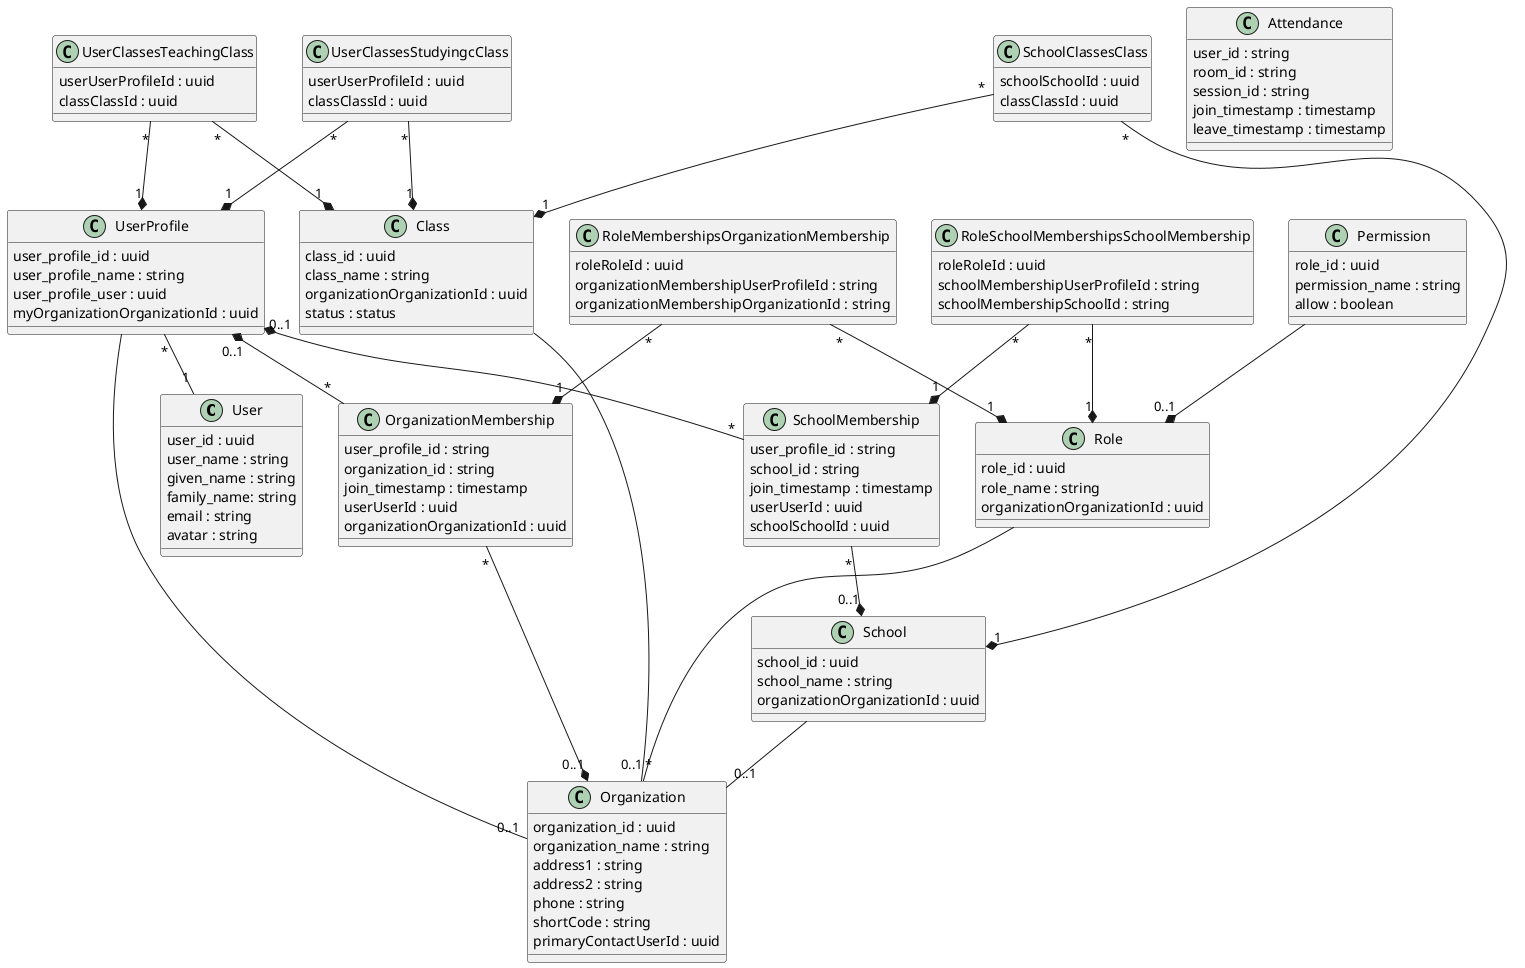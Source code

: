@startuml
class User {
  user_id : uuid
  user_name : string
  given_name : string
  family_name: string
  email : string
  avatar : string
}

class UserProfile{
   user_profile_id : uuid
   user_profile_name : string
   user_profile_user : uuid
   myOrganizationOrganizationId : uuid
}

class Class {
  class_id : uuid
  class_name : string
  organizationOrganizationId : uuid
  status : status
}

class Organization {
  organization_id : uuid
  organization_name : string
  address1 : string
  address2 : string
  phone : string
  shortCode : string
  primaryContactUserId : uuid
}

class OrganizationMembership {
  user_profile_id : string
  organization_id : string
  join_timestamp : timestamp
  userUserId : uuid
  organizationOrganizationId : uuid
}

class Permission {
  role_id : uuid
  permission_name : string
  allow : boolean
}

class Role {
  role_id : uuid
  role_name : string
  organizationOrganizationId : uuid
}

class School {
  school_id : uuid
  school_name : string
  organizationOrganizationId : uuid
}

class SchoolMembership {
  user_profile_id : string
  school_id : string
  join_timestamp : timestamp
  userUserId : uuid
  schoolSchoolId : uuid
}

class Attendance {
  user_id : string
  room_id : string
  session_id : string
  join_timestamp : timestamp
  leave_timestamp : timestamp
}

class RoleMembershipsOrganizationMembership {
  roleRoleId : uuid
  organizationMembershipUserProfileId : string
  organizationMembershipOrganizationId : string
}

class RoleSchoolMembershipsSchoolMembership {
  roleRoleId : uuid
  schoolMembershipUserProfileId : string
  schoolMembershipSchoolId : string
}

class UserClassesStudyingcClass {
  userUserProfileId : uuid
  classClassId : uuid
}

class UserClassesTeachingClass {
  userUserProfileId : uuid
  classClassId : uuid
}

class SchoolClassesClass {
  schoolSchoolId : uuid
  classClassId : uuid
}

Role -- "*" Organization
UserProfile -- "0..1" Organization
UserProfile "0..1" *-- "*" OrganizationMembership
UserProfile "*" -- "1" User
OrganizationMembership "*" --* "0..1" Organization
Class -- "0..1" Organization
Permission --* "0..1" Role
School -- "0..1" Organization
UserProfile "0..1" *-- "*" SchoolMembership
SchoolMembership "*" --* "0..1" School
RoleMembershipsOrganizationMembership "*" --* "1" Role
RoleMembershipsOrganizationMembership "*" --* "1" OrganizationMembership
RoleSchoolMembershipsSchoolMembership "*" --* "1" Role
RoleSchoolMembershipsSchoolMembership "*" --* "1" SchoolMembership
UserClassesStudyingcClass "*" --* "1" UserProfile
UserClassesStudyingcClass "*" --* "1" Class
UserClassesTeachingClass "*" --* "1" UserProfile
UserClassesTeachingClass "*" --* "1" Class
SchoolClassesClass "*" --* "1" School
SchoolClassesClass "*" --* "1" Class

@enduml

